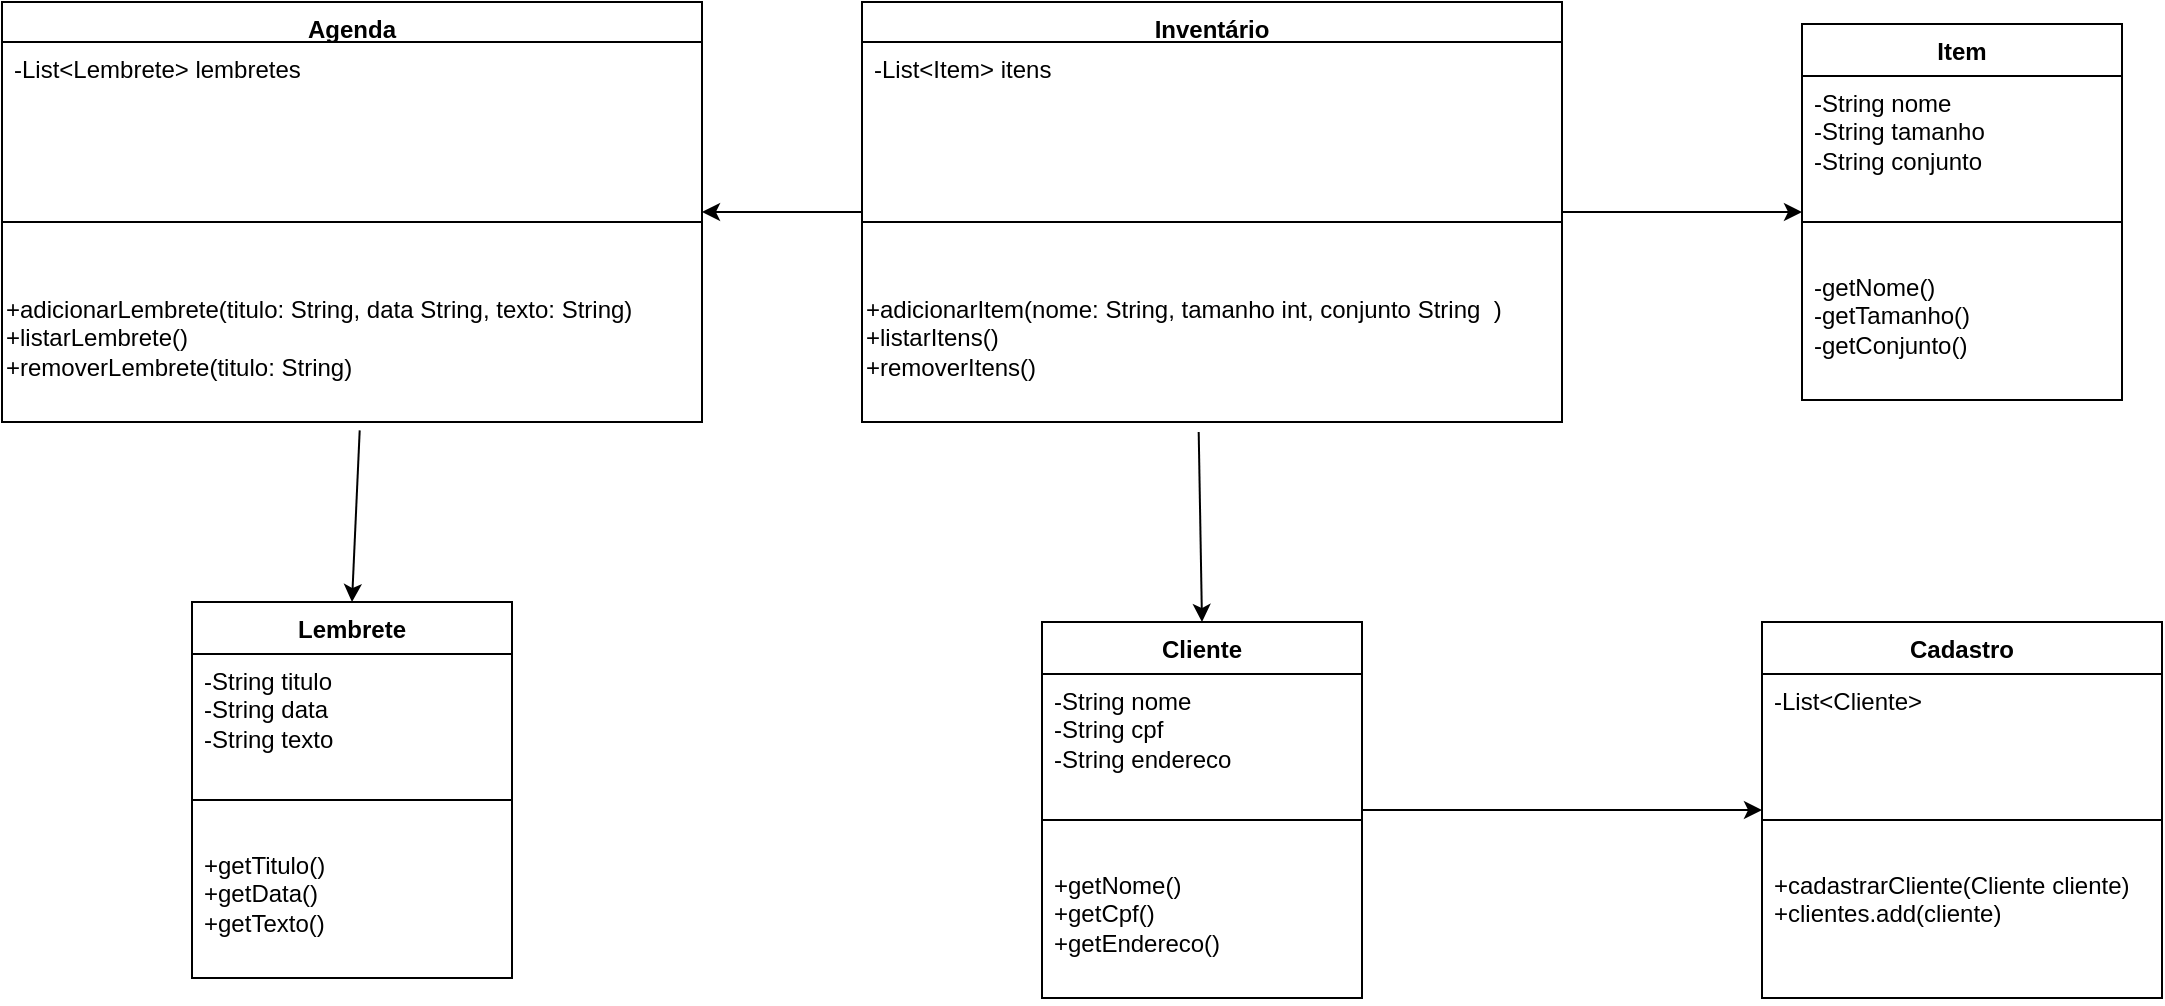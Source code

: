 <mxfile version="24.5.2" type="device">
  <diagram name="Página-1" id="wRrrA_UcbB4CK_8ASygz">
    <mxGraphModel dx="2347" dy="794" grid="1" gridSize="10" guides="1" tooltips="1" connect="1" arrows="1" fold="1" page="1" pageScale="1" pageWidth="827" pageHeight="1169" math="0" shadow="0">
      <root>
        <mxCell id="0" />
        <mxCell id="1" parent="0" />
        <mxCell id="y8NKFQ5MD0OHQ9GqCyFu-7" value="Inventário" style="swimlane;fontStyle=1;align=center;verticalAlign=top;childLayout=stackLayout;horizontal=1;startSize=20;horizontalStack=0;resizeParent=1;resizeParentMax=0;resizeLast=0;collapsible=1;marginBottom=0;whiteSpace=wrap;html=1;" parent="1" vertex="1">
          <mxGeometry x="-390" y="30" width="350" height="210" as="geometry" />
        </mxCell>
        <mxCell id="y8NKFQ5MD0OHQ9GqCyFu-8" value="-List&amp;lt;Item&amp;gt; itens" style="text;strokeColor=none;fillColor=none;align=left;verticalAlign=top;spacingLeft=4;spacingRight=4;overflow=hidden;rotatable=0;points=[[0,0.5],[1,0.5]];portConstraint=eastwest;whiteSpace=wrap;html=1;" parent="y8NKFQ5MD0OHQ9GqCyFu-7" vertex="1">
          <mxGeometry y="20" width="350" height="60" as="geometry" />
        </mxCell>
        <mxCell id="y8NKFQ5MD0OHQ9GqCyFu-9" value="" style="line;strokeWidth=1;fillColor=none;align=left;verticalAlign=middle;spacingTop=-1;spacingLeft=3;spacingRight=3;rotatable=0;labelPosition=right;points=[];portConstraint=eastwest;strokeColor=inherit;" parent="y8NKFQ5MD0OHQ9GqCyFu-7" vertex="1">
          <mxGeometry y="80" width="350" height="60" as="geometry" />
        </mxCell>
        <mxCell id="y8NKFQ5MD0OHQ9GqCyFu-22" value="+adicionarItem(nome: String, tamanho int, conjunto String&amp;nbsp; )&lt;div&gt;+listarItens()&lt;/div&gt;&lt;div style=&quot;&quot;&gt;+&lt;span style=&quot;background-color: initial;&quot;&gt;removerItens()&lt;/span&gt;&lt;/div&gt;&lt;div style=&quot;&quot;&gt;&lt;br&gt;&lt;/div&gt;" style="text;html=1;align=left;verticalAlign=middle;resizable=0;points=[];autosize=1;strokeColor=none;fillColor=none;" parent="y8NKFQ5MD0OHQ9GqCyFu-7" vertex="1">
          <mxGeometry y="140" width="350" height="70" as="geometry" />
        </mxCell>
        <mxCell id="y8NKFQ5MD0OHQ9GqCyFu-12" value="Item" style="swimlane;fontStyle=1;align=center;verticalAlign=top;childLayout=stackLayout;horizontal=1;startSize=26;horizontalStack=0;resizeParent=1;resizeParentMax=0;resizeLast=0;collapsible=1;marginBottom=0;whiteSpace=wrap;html=1;" parent="1" vertex="1">
          <mxGeometry x="80" y="41" width="160" height="188" as="geometry" />
        </mxCell>
        <mxCell id="y8NKFQ5MD0OHQ9GqCyFu-13" value="-String nome&lt;div&gt;-String tamanho&lt;/div&gt;&lt;div&gt;-String conjunto&lt;/div&gt;" style="text;strokeColor=none;fillColor=none;align=left;verticalAlign=top;spacingLeft=4;spacingRight=4;overflow=hidden;rotatable=0;points=[[0,0.5],[1,0.5]];portConstraint=eastwest;whiteSpace=wrap;html=1;" parent="y8NKFQ5MD0OHQ9GqCyFu-12" vertex="1">
          <mxGeometry y="26" width="160" height="54" as="geometry" />
        </mxCell>
        <mxCell id="y8NKFQ5MD0OHQ9GqCyFu-14" value="" style="line;strokeWidth=1;fillColor=none;align=left;verticalAlign=middle;spacingTop=-1;spacingLeft=3;spacingRight=3;rotatable=0;labelPosition=right;points=[];portConstraint=eastwest;strokeColor=inherit;" parent="y8NKFQ5MD0OHQ9GqCyFu-12" vertex="1">
          <mxGeometry y="80" width="160" height="38" as="geometry" />
        </mxCell>
        <mxCell id="y8NKFQ5MD0OHQ9GqCyFu-15" value="&lt;div&gt;-getNome()&lt;/div&gt;&lt;div&gt;-getTamanho()&lt;/div&gt;&lt;div&gt;-getConjunto()&lt;/div&gt;" style="text;strokeColor=none;fillColor=none;align=left;verticalAlign=top;spacingLeft=4;spacingRight=4;overflow=hidden;rotatable=0;points=[[0,0.5],[1,0.5]];portConstraint=eastwest;whiteSpace=wrap;html=1;" parent="y8NKFQ5MD0OHQ9GqCyFu-12" vertex="1">
          <mxGeometry y="118" width="160" height="70" as="geometry" />
        </mxCell>
        <mxCell id="y8NKFQ5MD0OHQ9GqCyFu-20" value="" style="endArrow=classic;html=1;rounded=0;entryX=0;entryY=0.5;entryDx=0;entryDy=0;exitX=1;exitY=0.5;exitDx=0;exitDy=0;" parent="1" source="y8NKFQ5MD0OHQ9GqCyFu-7" target="y8NKFQ5MD0OHQ9GqCyFu-12" edge="1">
          <mxGeometry width="50" height="50" relative="1" as="geometry">
            <mxPoint x="250" y="200" as="sourcePoint" />
            <mxPoint x="300" y="150" as="targetPoint" />
          </mxGeometry>
        </mxCell>
        <mxCell id="638rGSW2Giec0F0mRhr9-2" value="Cliente" style="swimlane;fontStyle=1;align=center;verticalAlign=top;childLayout=stackLayout;horizontal=1;startSize=26;horizontalStack=0;resizeParent=1;resizeParentMax=0;resizeLast=0;collapsible=1;marginBottom=0;whiteSpace=wrap;html=1;" parent="1" vertex="1">
          <mxGeometry x="-300" y="340" width="160" height="188" as="geometry" />
        </mxCell>
        <mxCell id="638rGSW2Giec0F0mRhr9-3" value="-String nome&lt;br&gt;-String cpf&lt;div&gt;-String endereco&lt;/div&gt;" style="text;strokeColor=none;fillColor=none;align=left;verticalAlign=top;spacingLeft=4;spacingRight=4;overflow=hidden;rotatable=0;points=[[0,0.5],[1,0.5]];portConstraint=eastwest;whiteSpace=wrap;html=1;" parent="638rGSW2Giec0F0mRhr9-2" vertex="1">
          <mxGeometry y="26" width="160" height="54" as="geometry" />
        </mxCell>
        <mxCell id="638rGSW2Giec0F0mRhr9-4" value="" style="line;strokeWidth=1;fillColor=none;align=left;verticalAlign=middle;spacingTop=-1;spacingLeft=3;spacingRight=3;rotatable=0;labelPosition=right;points=[];portConstraint=eastwest;strokeColor=inherit;" parent="638rGSW2Giec0F0mRhr9-2" vertex="1">
          <mxGeometry y="80" width="160" height="38" as="geometry" />
        </mxCell>
        <mxCell id="638rGSW2Giec0F0mRhr9-5" value="&lt;div&gt;+getNome()&lt;/div&gt;&lt;div&gt;+getCpf()&lt;/div&gt;&lt;div&gt;+getEndereco()&lt;/div&gt;" style="text;strokeColor=none;fillColor=none;align=left;verticalAlign=top;spacingLeft=4;spacingRight=4;overflow=hidden;rotatable=0;points=[[0,0.5],[1,0.5]];portConstraint=eastwest;whiteSpace=wrap;html=1;" parent="638rGSW2Giec0F0mRhr9-2" vertex="1">
          <mxGeometry y="118" width="160" height="70" as="geometry" />
        </mxCell>
        <mxCell id="638rGSW2Giec0F0mRhr9-6" value="" style="endArrow=classic;html=1;rounded=0;entryX=0.5;entryY=0;entryDx=0;entryDy=0;exitX=0.481;exitY=1.071;exitDx=0;exitDy=0;exitPerimeter=0;" parent="1" source="y8NKFQ5MD0OHQ9GqCyFu-22" target="638rGSW2Giec0F0mRhr9-2" edge="1">
          <mxGeometry width="50" height="50" relative="1" as="geometry">
            <mxPoint x="339" y="152" as="sourcePoint" />
            <mxPoint x="540" y="155" as="targetPoint" />
          </mxGeometry>
        </mxCell>
        <mxCell id="_JY8u_C97828Jl6F5zEW-3" value="Cadastro" style="swimlane;fontStyle=1;align=center;verticalAlign=top;childLayout=stackLayout;horizontal=1;startSize=26;horizontalStack=0;resizeParent=1;resizeParentMax=0;resizeLast=0;collapsible=1;marginBottom=0;whiteSpace=wrap;html=1;" parent="1" vertex="1">
          <mxGeometry x="60" y="340" width="200" height="188" as="geometry" />
        </mxCell>
        <mxCell id="_JY8u_C97828Jl6F5zEW-4" value="-List&amp;lt;Cliente&amp;gt;" style="text;strokeColor=none;fillColor=none;align=left;verticalAlign=top;spacingLeft=4;spacingRight=4;overflow=hidden;rotatable=0;points=[[0,0.5],[1,0.5]];portConstraint=eastwest;whiteSpace=wrap;html=1;" parent="_JY8u_C97828Jl6F5zEW-3" vertex="1">
          <mxGeometry y="26" width="200" height="54" as="geometry" />
        </mxCell>
        <mxCell id="_JY8u_C97828Jl6F5zEW-5" value="" style="line;strokeWidth=1;fillColor=none;align=left;verticalAlign=middle;spacingTop=-1;spacingLeft=3;spacingRight=3;rotatable=0;labelPosition=right;points=[];portConstraint=eastwest;strokeColor=inherit;" parent="_JY8u_C97828Jl6F5zEW-3" vertex="1">
          <mxGeometry y="80" width="200" height="38" as="geometry" />
        </mxCell>
        <mxCell id="_JY8u_C97828Jl6F5zEW-6" value="&lt;div&gt;+cadastrarCliente(Cliente cliente)&lt;/div&gt;&lt;div&gt;+clientes.add(cliente)&lt;/div&gt;" style="text;strokeColor=none;fillColor=none;align=left;verticalAlign=top;spacingLeft=4;spacingRight=4;overflow=hidden;rotatable=0;points=[[0,0.5],[1,0.5]];portConstraint=eastwest;whiteSpace=wrap;html=1;" parent="_JY8u_C97828Jl6F5zEW-3" vertex="1">
          <mxGeometry y="118" width="200" height="70" as="geometry" />
        </mxCell>
        <mxCell id="_JY8u_C97828Jl6F5zEW-7" value="" style="endArrow=classic;html=1;rounded=0;entryX=0;entryY=0.5;entryDx=0;entryDy=0;exitX=1;exitY=0.5;exitDx=0;exitDy=0;" parent="1" source="638rGSW2Giec0F0mRhr9-2" target="_JY8u_C97828Jl6F5zEW-3" edge="1">
          <mxGeometry width="50" height="50" relative="1" as="geometry">
            <mxPoint x="560" y="240" as="sourcePoint" />
            <mxPoint x="381" y="464" as="targetPoint" />
          </mxGeometry>
        </mxCell>
        <mxCell id="_JY8u_C97828Jl6F5zEW-9" value="Agenda" style="swimlane;fontStyle=1;align=center;verticalAlign=top;childLayout=stackLayout;horizontal=1;startSize=20;horizontalStack=0;resizeParent=1;resizeParentMax=0;resizeLast=0;collapsible=1;marginBottom=0;whiteSpace=wrap;html=1;" parent="1" vertex="1">
          <mxGeometry x="-820" y="30" width="350" height="210" as="geometry" />
        </mxCell>
        <mxCell id="_JY8u_C97828Jl6F5zEW-10" value="-List&amp;lt;Lembrete&amp;gt; lembretes" style="text;strokeColor=none;fillColor=none;align=left;verticalAlign=top;spacingLeft=4;spacingRight=4;overflow=hidden;rotatable=0;points=[[0,0.5],[1,0.5]];portConstraint=eastwest;whiteSpace=wrap;html=1;" parent="_JY8u_C97828Jl6F5zEW-9" vertex="1">
          <mxGeometry y="20" width="350" height="60" as="geometry" />
        </mxCell>
        <mxCell id="_JY8u_C97828Jl6F5zEW-11" value="" style="line;strokeWidth=1;fillColor=none;align=left;verticalAlign=middle;spacingTop=-1;spacingLeft=3;spacingRight=3;rotatable=0;labelPosition=right;points=[];portConstraint=eastwest;strokeColor=inherit;" parent="_JY8u_C97828Jl6F5zEW-9" vertex="1">
          <mxGeometry y="80" width="350" height="60" as="geometry" />
        </mxCell>
        <mxCell id="_JY8u_C97828Jl6F5zEW-12" value="+adicionarLembrete(titulo: String, data String, texto: String)&lt;div&gt;+listarLembrete()&lt;/div&gt;&lt;div style=&quot;&quot;&gt;+&lt;span style=&quot;background-color: initial;&quot;&gt;removerLembrete(titulo: String)&lt;/span&gt;&lt;/div&gt;&lt;div style=&quot;&quot;&gt;&lt;br&gt;&lt;/div&gt;" style="text;html=1;align=left;verticalAlign=middle;resizable=0;points=[];autosize=1;strokeColor=none;fillColor=none;" parent="_JY8u_C97828Jl6F5zEW-9" vertex="1">
          <mxGeometry y="140" width="350" height="70" as="geometry" />
        </mxCell>
        <mxCell id="_JY8u_C97828Jl6F5zEW-13" value="" style="endArrow=classic;html=1;rounded=0;entryX=1;entryY=0.5;entryDx=0;entryDy=0;exitX=0;exitY=0.5;exitDx=0;exitDy=0;" parent="1" source="y8NKFQ5MD0OHQ9GqCyFu-7" target="_JY8u_C97828Jl6F5zEW-9" edge="1">
          <mxGeometry width="50" height="50" relative="1" as="geometry">
            <mxPoint x="-412" y="150" as="sourcePoint" />
            <mxPoint x="-440" y="255" as="targetPoint" />
          </mxGeometry>
        </mxCell>
        <mxCell id="_JY8u_C97828Jl6F5zEW-14" value="Lembrete" style="swimlane;fontStyle=1;align=center;verticalAlign=top;childLayout=stackLayout;horizontal=1;startSize=26;horizontalStack=0;resizeParent=1;resizeParentMax=0;resizeLast=0;collapsible=1;marginBottom=0;whiteSpace=wrap;html=1;" parent="1" vertex="1">
          <mxGeometry x="-725" y="330" width="160" height="188" as="geometry" />
        </mxCell>
        <mxCell id="_JY8u_C97828Jl6F5zEW-15" value="-String titulo&lt;br&gt;-String data&lt;div&gt;-String texto&lt;/div&gt;" style="text;strokeColor=none;fillColor=none;align=left;verticalAlign=top;spacingLeft=4;spacingRight=4;overflow=hidden;rotatable=0;points=[[0,0.5],[1,0.5]];portConstraint=eastwest;whiteSpace=wrap;html=1;" parent="_JY8u_C97828Jl6F5zEW-14" vertex="1">
          <mxGeometry y="26" width="160" height="54" as="geometry" />
        </mxCell>
        <mxCell id="_JY8u_C97828Jl6F5zEW-16" value="" style="line;strokeWidth=1;fillColor=none;align=left;verticalAlign=middle;spacingTop=-1;spacingLeft=3;spacingRight=3;rotatable=0;labelPosition=right;points=[];portConstraint=eastwest;strokeColor=inherit;" parent="_JY8u_C97828Jl6F5zEW-14" vertex="1">
          <mxGeometry y="80" width="160" height="38" as="geometry" />
        </mxCell>
        <mxCell id="_JY8u_C97828Jl6F5zEW-17" value="&lt;div&gt;+getTitulo()&lt;/div&gt;&lt;div&gt;+getData()&lt;/div&gt;&lt;div&gt;+getTexto()&lt;/div&gt;" style="text;strokeColor=none;fillColor=none;align=left;verticalAlign=top;spacingLeft=4;spacingRight=4;overflow=hidden;rotatable=0;points=[[0,0.5],[1,0.5]];portConstraint=eastwest;whiteSpace=wrap;html=1;" parent="_JY8u_C97828Jl6F5zEW-14" vertex="1">
          <mxGeometry y="118" width="160" height="70" as="geometry" />
        </mxCell>
        <mxCell id="_JY8u_C97828Jl6F5zEW-18" value="" style="endArrow=classic;html=1;rounded=0;entryX=0.5;entryY=0;entryDx=0;entryDy=0;exitX=0.511;exitY=1.06;exitDx=0;exitDy=0;exitPerimeter=0;" parent="1" source="_JY8u_C97828Jl6F5zEW-12" target="_JY8u_C97828Jl6F5zEW-14" edge="1">
          <mxGeometry width="50" height="50" relative="1" as="geometry">
            <mxPoint x="-492" y="270" as="sourcePoint" />
            <mxPoint x="-520" y="375" as="targetPoint" />
          </mxGeometry>
        </mxCell>
      </root>
    </mxGraphModel>
  </diagram>
</mxfile>
